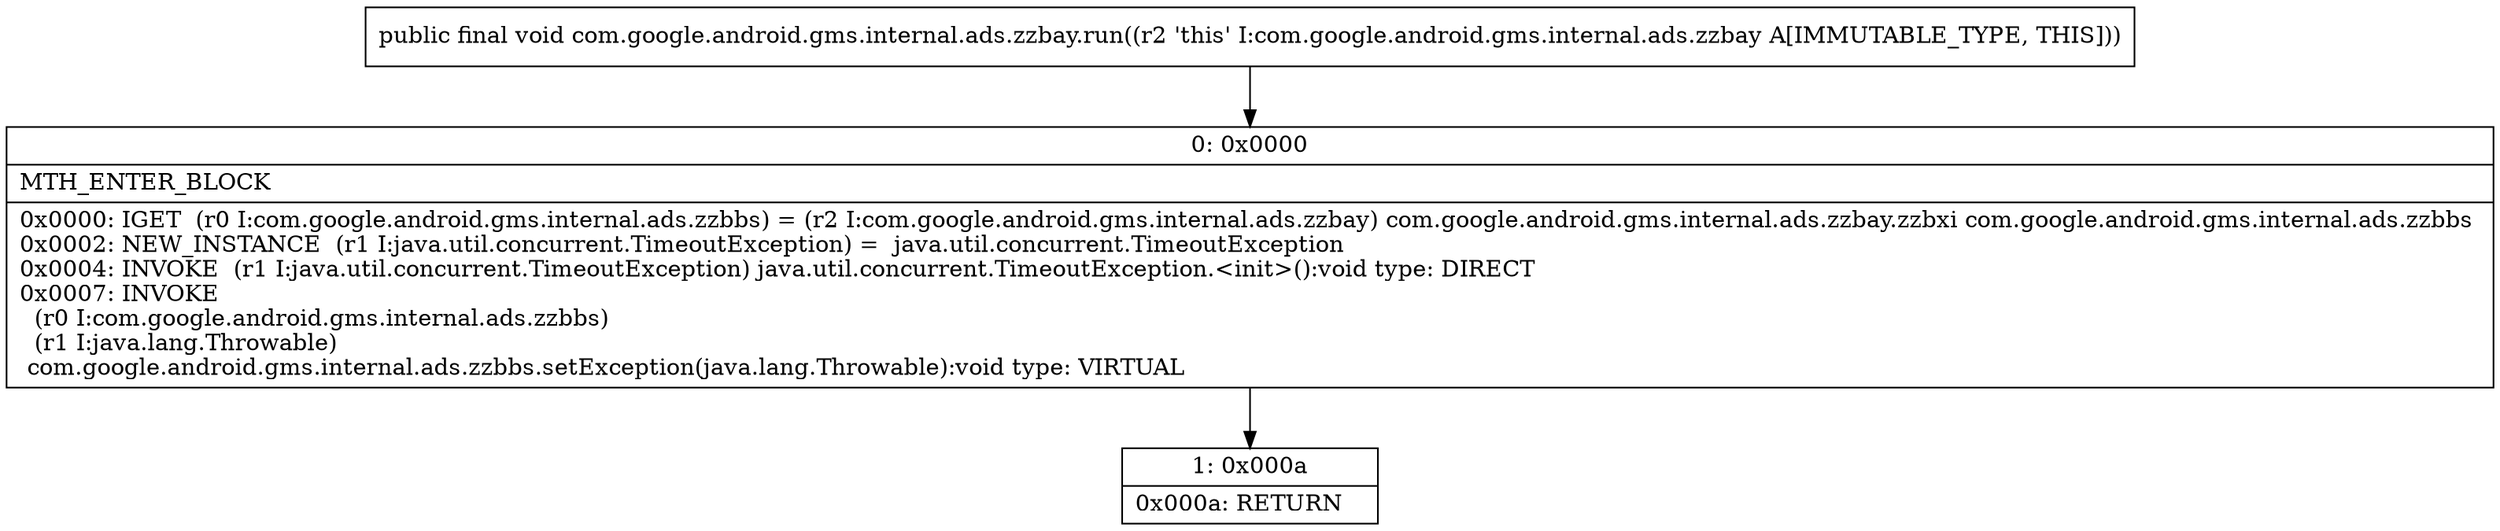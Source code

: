 digraph "CFG forcom.google.android.gms.internal.ads.zzbay.run()V" {
Node_0 [shape=record,label="{0\:\ 0x0000|MTH_ENTER_BLOCK\l|0x0000: IGET  (r0 I:com.google.android.gms.internal.ads.zzbbs) = (r2 I:com.google.android.gms.internal.ads.zzbay) com.google.android.gms.internal.ads.zzbay.zzbxi com.google.android.gms.internal.ads.zzbbs \l0x0002: NEW_INSTANCE  (r1 I:java.util.concurrent.TimeoutException) =  java.util.concurrent.TimeoutException \l0x0004: INVOKE  (r1 I:java.util.concurrent.TimeoutException) java.util.concurrent.TimeoutException.\<init\>():void type: DIRECT \l0x0007: INVOKE  \l  (r0 I:com.google.android.gms.internal.ads.zzbbs)\l  (r1 I:java.lang.Throwable)\l com.google.android.gms.internal.ads.zzbbs.setException(java.lang.Throwable):void type: VIRTUAL \l}"];
Node_1 [shape=record,label="{1\:\ 0x000a|0x000a: RETURN   \l}"];
MethodNode[shape=record,label="{public final void com.google.android.gms.internal.ads.zzbay.run((r2 'this' I:com.google.android.gms.internal.ads.zzbay A[IMMUTABLE_TYPE, THIS])) }"];
MethodNode -> Node_0;
Node_0 -> Node_1;
}

